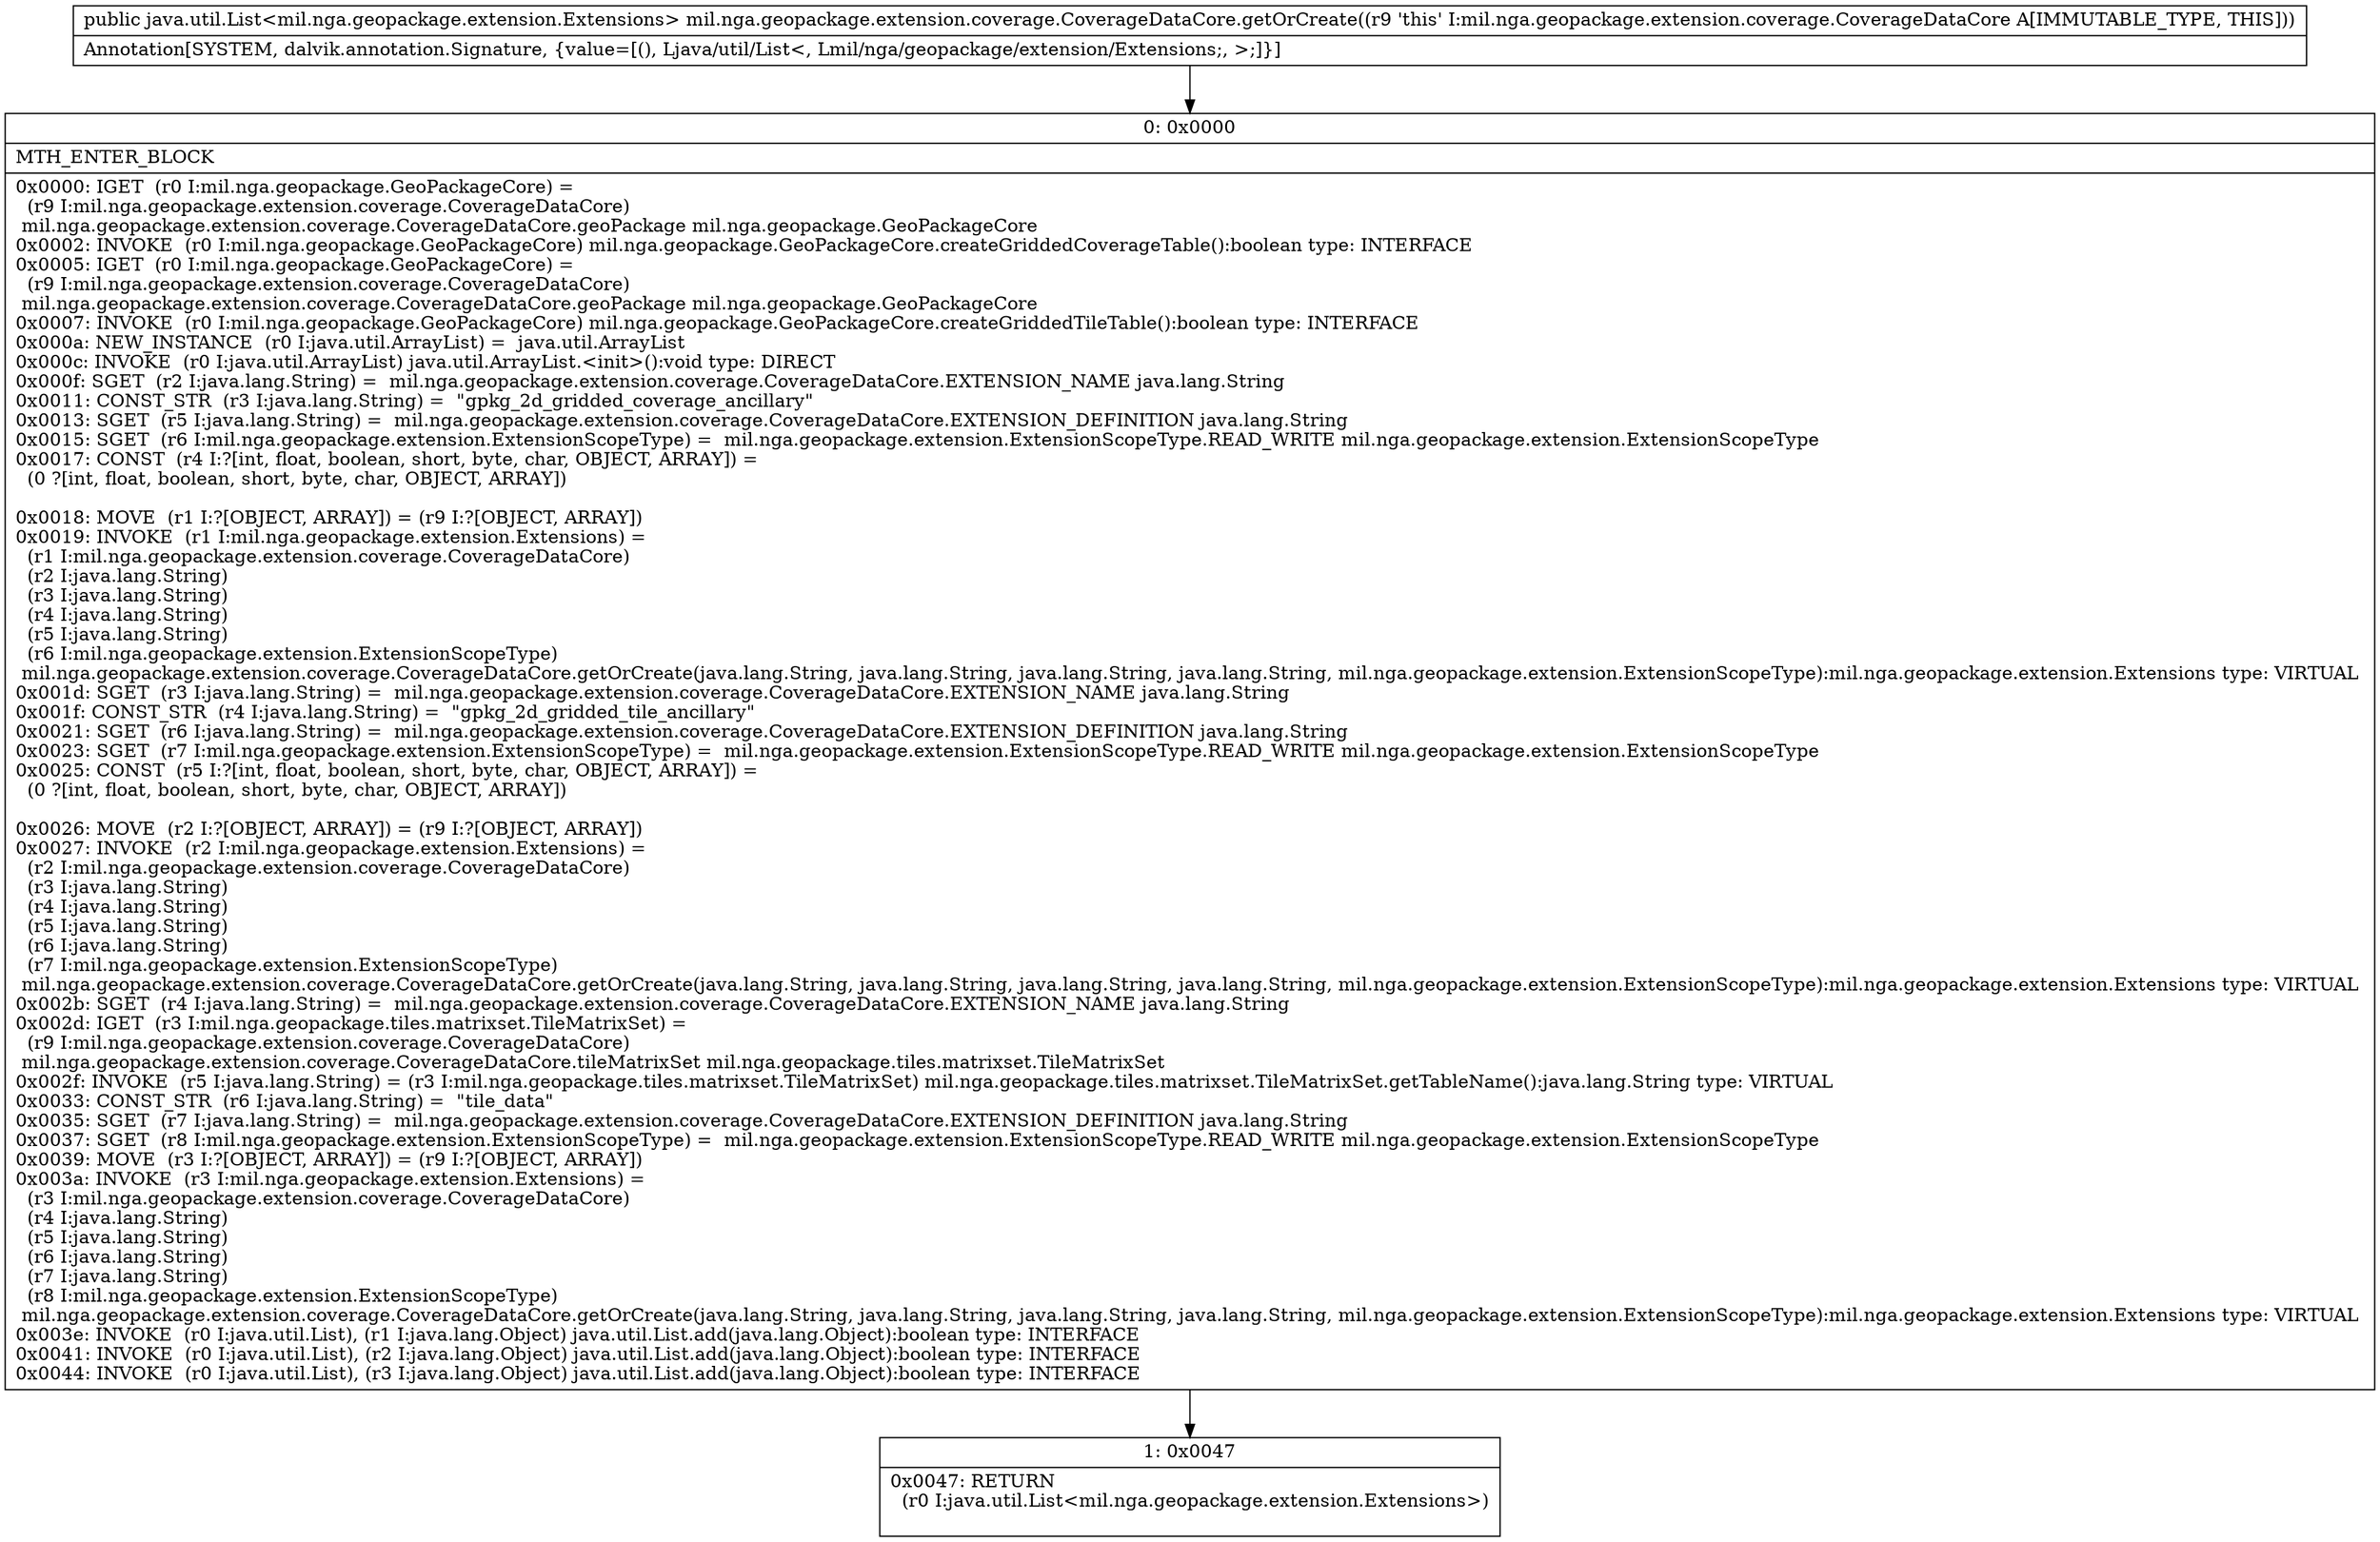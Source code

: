 digraph "CFG formil.nga.geopackage.extension.coverage.CoverageDataCore.getOrCreate()Ljava\/util\/List;" {
Node_0 [shape=record,label="{0\:\ 0x0000|MTH_ENTER_BLOCK\l|0x0000: IGET  (r0 I:mil.nga.geopackage.GeoPackageCore) = \l  (r9 I:mil.nga.geopackage.extension.coverage.CoverageDataCore)\l mil.nga.geopackage.extension.coverage.CoverageDataCore.geoPackage mil.nga.geopackage.GeoPackageCore \l0x0002: INVOKE  (r0 I:mil.nga.geopackage.GeoPackageCore) mil.nga.geopackage.GeoPackageCore.createGriddedCoverageTable():boolean type: INTERFACE \l0x0005: IGET  (r0 I:mil.nga.geopackage.GeoPackageCore) = \l  (r9 I:mil.nga.geopackage.extension.coverage.CoverageDataCore)\l mil.nga.geopackage.extension.coverage.CoverageDataCore.geoPackage mil.nga.geopackage.GeoPackageCore \l0x0007: INVOKE  (r0 I:mil.nga.geopackage.GeoPackageCore) mil.nga.geopackage.GeoPackageCore.createGriddedTileTable():boolean type: INTERFACE \l0x000a: NEW_INSTANCE  (r0 I:java.util.ArrayList) =  java.util.ArrayList \l0x000c: INVOKE  (r0 I:java.util.ArrayList) java.util.ArrayList.\<init\>():void type: DIRECT \l0x000f: SGET  (r2 I:java.lang.String) =  mil.nga.geopackage.extension.coverage.CoverageDataCore.EXTENSION_NAME java.lang.String \l0x0011: CONST_STR  (r3 I:java.lang.String) =  \"gpkg_2d_gridded_coverage_ancillary\" \l0x0013: SGET  (r5 I:java.lang.String) =  mil.nga.geopackage.extension.coverage.CoverageDataCore.EXTENSION_DEFINITION java.lang.String \l0x0015: SGET  (r6 I:mil.nga.geopackage.extension.ExtensionScopeType) =  mil.nga.geopackage.extension.ExtensionScopeType.READ_WRITE mil.nga.geopackage.extension.ExtensionScopeType \l0x0017: CONST  (r4 I:?[int, float, boolean, short, byte, char, OBJECT, ARRAY]) = \l  (0 ?[int, float, boolean, short, byte, char, OBJECT, ARRAY])\l \l0x0018: MOVE  (r1 I:?[OBJECT, ARRAY]) = (r9 I:?[OBJECT, ARRAY]) \l0x0019: INVOKE  (r1 I:mil.nga.geopackage.extension.Extensions) = \l  (r1 I:mil.nga.geopackage.extension.coverage.CoverageDataCore)\l  (r2 I:java.lang.String)\l  (r3 I:java.lang.String)\l  (r4 I:java.lang.String)\l  (r5 I:java.lang.String)\l  (r6 I:mil.nga.geopackage.extension.ExtensionScopeType)\l mil.nga.geopackage.extension.coverage.CoverageDataCore.getOrCreate(java.lang.String, java.lang.String, java.lang.String, java.lang.String, mil.nga.geopackage.extension.ExtensionScopeType):mil.nga.geopackage.extension.Extensions type: VIRTUAL \l0x001d: SGET  (r3 I:java.lang.String) =  mil.nga.geopackage.extension.coverage.CoverageDataCore.EXTENSION_NAME java.lang.String \l0x001f: CONST_STR  (r4 I:java.lang.String) =  \"gpkg_2d_gridded_tile_ancillary\" \l0x0021: SGET  (r6 I:java.lang.String) =  mil.nga.geopackage.extension.coverage.CoverageDataCore.EXTENSION_DEFINITION java.lang.String \l0x0023: SGET  (r7 I:mil.nga.geopackage.extension.ExtensionScopeType) =  mil.nga.geopackage.extension.ExtensionScopeType.READ_WRITE mil.nga.geopackage.extension.ExtensionScopeType \l0x0025: CONST  (r5 I:?[int, float, boolean, short, byte, char, OBJECT, ARRAY]) = \l  (0 ?[int, float, boolean, short, byte, char, OBJECT, ARRAY])\l \l0x0026: MOVE  (r2 I:?[OBJECT, ARRAY]) = (r9 I:?[OBJECT, ARRAY]) \l0x0027: INVOKE  (r2 I:mil.nga.geopackage.extension.Extensions) = \l  (r2 I:mil.nga.geopackage.extension.coverage.CoverageDataCore)\l  (r3 I:java.lang.String)\l  (r4 I:java.lang.String)\l  (r5 I:java.lang.String)\l  (r6 I:java.lang.String)\l  (r7 I:mil.nga.geopackage.extension.ExtensionScopeType)\l mil.nga.geopackage.extension.coverage.CoverageDataCore.getOrCreate(java.lang.String, java.lang.String, java.lang.String, java.lang.String, mil.nga.geopackage.extension.ExtensionScopeType):mil.nga.geopackage.extension.Extensions type: VIRTUAL \l0x002b: SGET  (r4 I:java.lang.String) =  mil.nga.geopackage.extension.coverage.CoverageDataCore.EXTENSION_NAME java.lang.String \l0x002d: IGET  (r3 I:mil.nga.geopackage.tiles.matrixset.TileMatrixSet) = \l  (r9 I:mil.nga.geopackage.extension.coverage.CoverageDataCore)\l mil.nga.geopackage.extension.coverage.CoverageDataCore.tileMatrixSet mil.nga.geopackage.tiles.matrixset.TileMatrixSet \l0x002f: INVOKE  (r5 I:java.lang.String) = (r3 I:mil.nga.geopackage.tiles.matrixset.TileMatrixSet) mil.nga.geopackage.tiles.matrixset.TileMatrixSet.getTableName():java.lang.String type: VIRTUAL \l0x0033: CONST_STR  (r6 I:java.lang.String) =  \"tile_data\" \l0x0035: SGET  (r7 I:java.lang.String) =  mil.nga.geopackage.extension.coverage.CoverageDataCore.EXTENSION_DEFINITION java.lang.String \l0x0037: SGET  (r8 I:mil.nga.geopackage.extension.ExtensionScopeType) =  mil.nga.geopackage.extension.ExtensionScopeType.READ_WRITE mil.nga.geopackage.extension.ExtensionScopeType \l0x0039: MOVE  (r3 I:?[OBJECT, ARRAY]) = (r9 I:?[OBJECT, ARRAY]) \l0x003a: INVOKE  (r3 I:mil.nga.geopackage.extension.Extensions) = \l  (r3 I:mil.nga.geopackage.extension.coverage.CoverageDataCore)\l  (r4 I:java.lang.String)\l  (r5 I:java.lang.String)\l  (r6 I:java.lang.String)\l  (r7 I:java.lang.String)\l  (r8 I:mil.nga.geopackage.extension.ExtensionScopeType)\l mil.nga.geopackage.extension.coverage.CoverageDataCore.getOrCreate(java.lang.String, java.lang.String, java.lang.String, java.lang.String, mil.nga.geopackage.extension.ExtensionScopeType):mil.nga.geopackage.extension.Extensions type: VIRTUAL \l0x003e: INVOKE  (r0 I:java.util.List), (r1 I:java.lang.Object) java.util.List.add(java.lang.Object):boolean type: INTERFACE \l0x0041: INVOKE  (r0 I:java.util.List), (r2 I:java.lang.Object) java.util.List.add(java.lang.Object):boolean type: INTERFACE \l0x0044: INVOKE  (r0 I:java.util.List), (r3 I:java.lang.Object) java.util.List.add(java.lang.Object):boolean type: INTERFACE \l}"];
Node_1 [shape=record,label="{1\:\ 0x0047|0x0047: RETURN  \l  (r0 I:java.util.List\<mil.nga.geopackage.extension.Extensions\>)\l \l}"];
MethodNode[shape=record,label="{public java.util.List\<mil.nga.geopackage.extension.Extensions\> mil.nga.geopackage.extension.coverage.CoverageDataCore.getOrCreate((r9 'this' I:mil.nga.geopackage.extension.coverage.CoverageDataCore A[IMMUTABLE_TYPE, THIS]))  | Annotation[SYSTEM, dalvik.annotation.Signature, \{value=[(), Ljava\/util\/List\<, Lmil\/nga\/geopackage\/extension\/Extensions;, \>;]\}]\l}"];
MethodNode -> Node_0;
Node_0 -> Node_1;
}

